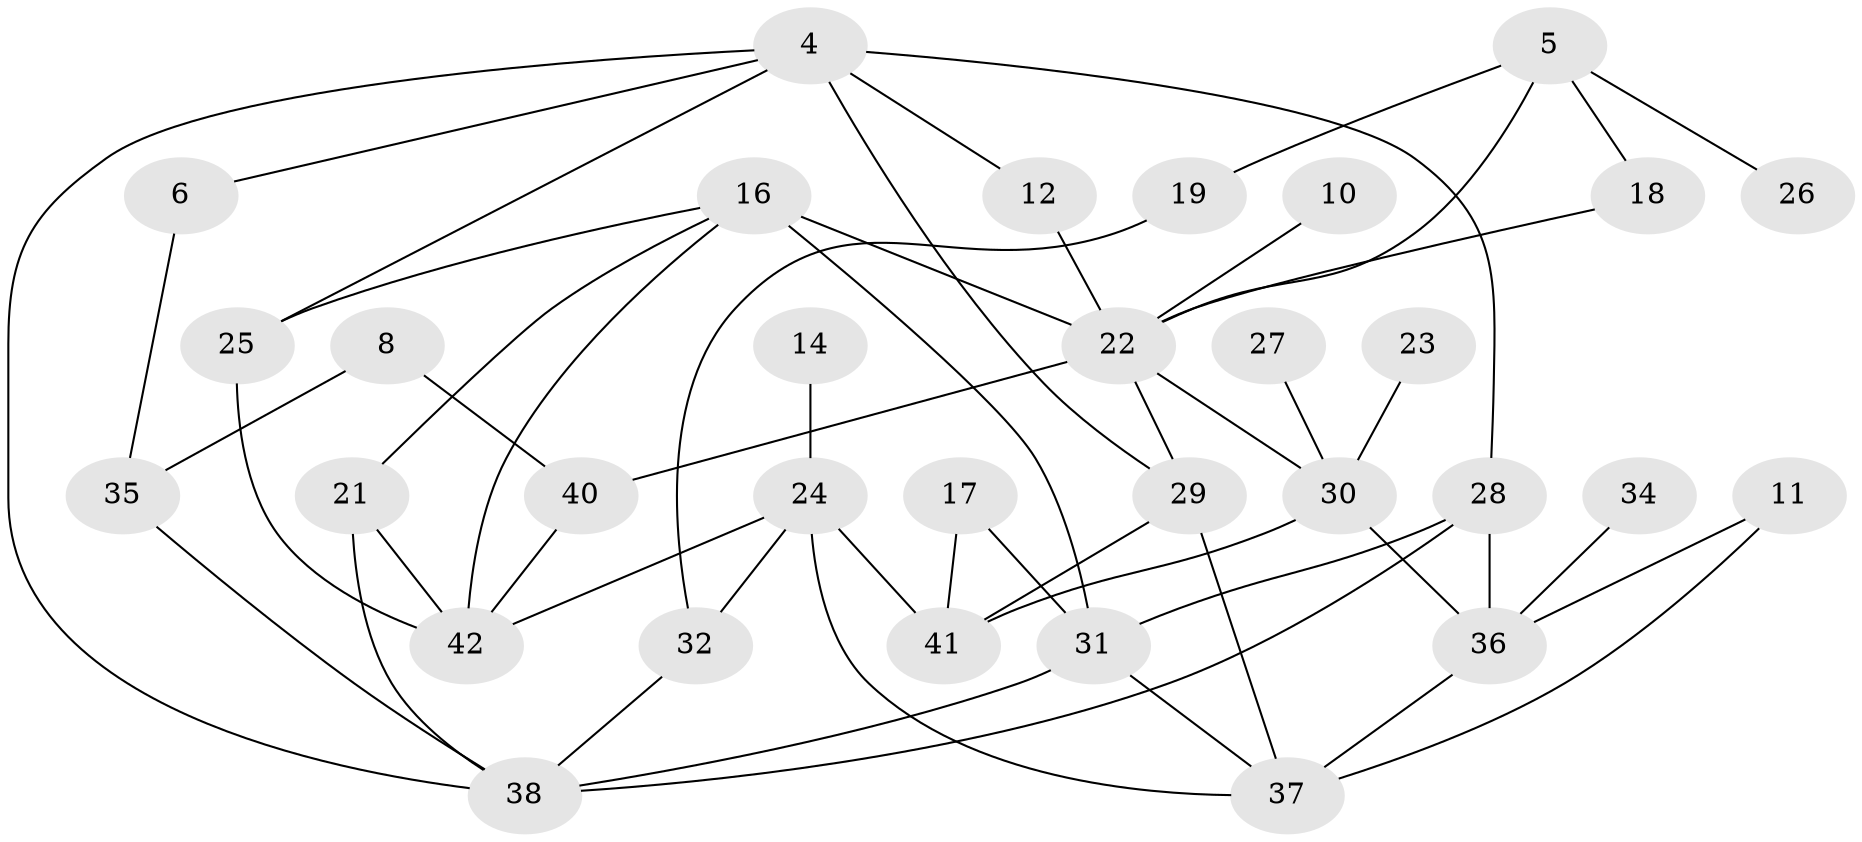 // original degree distribution, {0: 0.11904761904761904, 3: 0.21428571428571427, 2: 0.30952380952380953, 4: 0.15476190476190477, 1: 0.14285714285714285, 5: 0.047619047619047616, 6: 0.011904761904761904}
// Generated by graph-tools (version 1.1) at 2025/25/03/09/25 03:25:13]
// undirected, 32 vertices, 53 edges
graph export_dot {
graph [start="1"]
  node [color=gray90,style=filled];
  4;
  5;
  6;
  8;
  10;
  11;
  12;
  14;
  16;
  17;
  18;
  19;
  21;
  22;
  23;
  24;
  25;
  26;
  27;
  28;
  29;
  30;
  31;
  32;
  34;
  35;
  36;
  37;
  38;
  40;
  41;
  42;
  4 -- 6 [weight=1.0];
  4 -- 12 [weight=1.0];
  4 -- 25 [weight=1.0];
  4 -- 28 [weight=1.0];
  4 -- 29 [weight=1.0];
  4 -- 38 [weight=1.0];
  5 -- 18 [weight=1.0];
  5 -- 19 [weight=1.0];
  5 -- 22 [weight=1.0];
  5 -- 26 [weight=1.0];
  6 -- 35 [weight=1.0];
  8 -- 35 [weight=1.0];
  8 -- 40 [weight=1.0];
  10 -- 22 [weight=1.0];
  11 -- 36 [weight=1.0];
  11 -- 37 [weight=1.0];
  12 -- 22 [weight=1.0];
  14 -- 24 [weight=1.0];
  16 -- 21 [weight=1.0];
  16 -- 22 [weight=2.0];
  16 -- 25 [weight=1.0];
  16 -- 31 [weight=1.0];
  16 -- 42 [weight=1.0];
  17 -- 31 [weight=1.0];
  17 -- 41 [weight=1.0];
  18 -- 22 [weight=1.0];
  19 -- 32 [weight=1.0];
  21 -- 38 [weight=1.0];
  21 -- 42 [weight=1.0];
  22 -- 29 [weight=1.0];
  22 -- 30 [weight=1.0];
  22 -- 40 [weight=1.0];
  23 -- 30 [weight=1.0];
  24 -- 32 [weight=1.0];
  24 -- 37 [weight=1.0];
  24 -- 41 [weight=1.0];
  24 -- 42 [weight=1.0];
  25 -- 42 [weight=2.0];
  27 -- 30 [weight=1.0];
  28 -- 31 [weight=1.0];
  28 -- 36 [weight=2.0];
  28 -- 38 [weight=1.0];
  29 -- 37 [weight=1.0];
  29 -- 41 [weight=1.0];
  30 -- 36 [weight=1.0];
  30 -- 41 [weight=1.0];
  31 -- 37 [weight=1.0];
  31 -- 38 [weight=1.0];
  32 -- 38 [weight=1.0];
  34 -- 36 [weight=1.0];
  35 -- 38 [weight=1.0];
  36 -- 37 [weight=1.0];
  40 -- 42 [weight=1.0];
}
